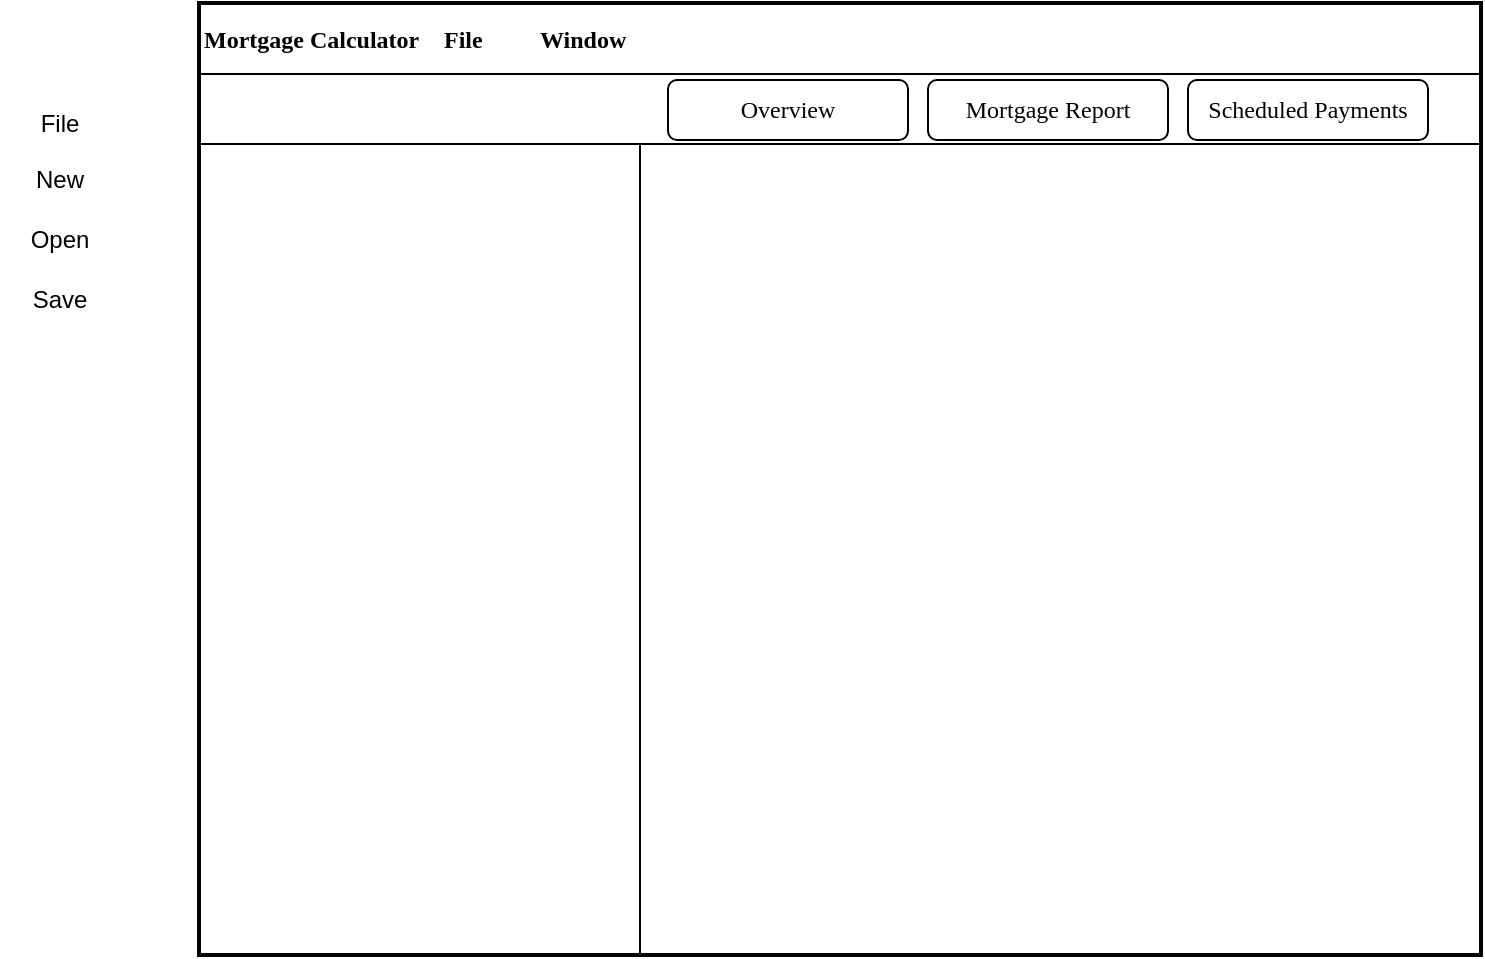 <mxfile version="16.5.1" type="device"><diagram id="4u5bkuqh8i6XdxuR7M9z" name="Page-1"><mxGraphModel dx="1418" dy="1941" grid="0" gridSize="10" guides="0" tooltips="1" connect="1" arrows="1" fold="1" page="0" pageScale="1" pageWidth="850" pageHeight="1100" math="0" shadow="0"><root><mxCell id="0"/><mxCell id="1" parent="0"/><mxCell id="cS0DEnMFtYrdDm-iL10t-5" value="" style="rounded=0;whiteSpace=wrap;html=1;fillColor=none;strokeWidth=3;fontFamily=SF Mono;" parent="1" vertex="1"><mxGeometry x="-210" y="-885" width="640" height="475" as="geometry"/></mxCell><mxCell id="Po9kG71Wm0ZGAItkr5zB-2" value="&lt;font face=&quot;SF Mono&quot;&gt;&lt;b&gt;Mortgage Calculator&lt;span style=&quot;white-space: pre&quot;&gt;&#9;File&lt;span style=&quot;white-space: pre&quot;&gt;&#9;&lt;span style=&quot;white-space: pre&quot;&gt;&#9;Window&lt;/span&gt;&lt;/span&gt;&lt;/span&gt;&lt;/b&gt;&lt;/font&gt;" style="rounded=0;whiteSpace=wrap;html=1;hachureGap=4;align=left;fontFamily=SF Mono;" parent="1" vertex="1"><mxGeometry x="-210" y="-885" width="640" height="35" as="geometry"/></mxCell><mxCell id="Po9kG71Wm0ZGAItkr5zB-3" value="" style="rounded=0;whiteSpace=wrap;html=1;hachureGap=4;fontFamily=SF Mono;" parent="1" vertex="1"><mxGeometry x="-210" y="-850" width="640" height="35" as="geometry"/></mxCell><mxCell id="Po9kG71Wm0ZGAItkr5zB-4" value="Mortgage Report" style="rounded=1;whiteSpace=wrap;html=1;hachureGap=4;fontFamily=SF Mono;" parent="1" vertex="1"><mxGeometry x="154" y="-847" width="120" height="30" as="geometry"/></mxCell><mxCell id="Po9kG71Wm0ZGAItkr5zB-5" value="Scheduled Payments" style="rounded=1;whiteSpace=wrap;html=1;hachureGap=4;fontFamily=SF Mono;" parent="1" vertex="1"><mxGeometry x="284" y="-847" width="120" height="30" as="geometry"/></mxCell><mxCell id="Po9kG71Wm0ZGAItkr5zB-6" value="Overview" style="rounded=1;whiteSpace=wrap;html=1;hachureGap=4;fontFamily=SF Mono;" parent="1" vertex="1"><mxGeometry x="24" y="-847" width="120" height="30" as="geometry"/></mxCell><mxCell id="Po9kG71Wm0ZGAItkr5zB-7" value="" style="rounded=0;whiteSpace=wrap;html=1;hachureGap=4;fontFamily=SF Mono;" parent="1" vertex="1"><mxGeometry x="-210" y="-815" width="220" height="405" as="geometry"/></mxCell><mxCell id="Po9kG71Wm0ZGAItkr5zB-8" value="" style="rounded=0;whiteSpace=wrap;html=1;hachureGap=4;fontFamily=SF Mono;" parent="1" vertex="1"><mxGeometry x="10" y="-815" width="420" height="405" as="geometry"/></mxCell><mxCell id="NgTxRe4naPHSli1_nK2B-1" value="File" style="text;html=1;strokeColor=none;fillColor=none;align=center;verticalAlign=middle;whiteSpace=wrap;rounded=0;hachureGap=4;" parent="1" vertex="1"><mxGeometry x="-310" y="-840" width="60" height="30" as="geometry"/></mxCell><mxCell id="NgTxRe4naPHSli1_nK2B-2" value="New" style="text;html=1;strokeColor=none;fillColor=none;align=center;verticalAlign=middle;whiteSpace=wrap;rounded=0;hachureGap=4;" parent="1" vertex="1"><mxGeometry x="-310" y="-812.5" width="60" height="30" as="geometry"/></mxCell><mxCell id="NgTxRe4naPHSli1_nK2B-3" value="Open" style="text;html=1;strokeColor=none;fillColor=none;align=center;verticalAlign=middle;whiteSpace=wrap;rounded=0;hachureGap=4;" parent="1" vertex="1"><mxGeometry x="-310" y="-782.5" width="60" height="30" as="geometry"/></mxCell><mxCell id="NgTxRe4naPHSli1_nK2B-4" value="Save" style="text;html=1;strokeColor=none;fillColor=none;align=center;verticalAlign=middle;whiteSpace=wrap;rounded=0;hachureGap=4;" parent="1" vertex="1"><mxGeometry x="-310" y="-752.5" width="60" height="30" as="geometry"/></mxCell></root></mxGraphModel></diagram></mxfile>